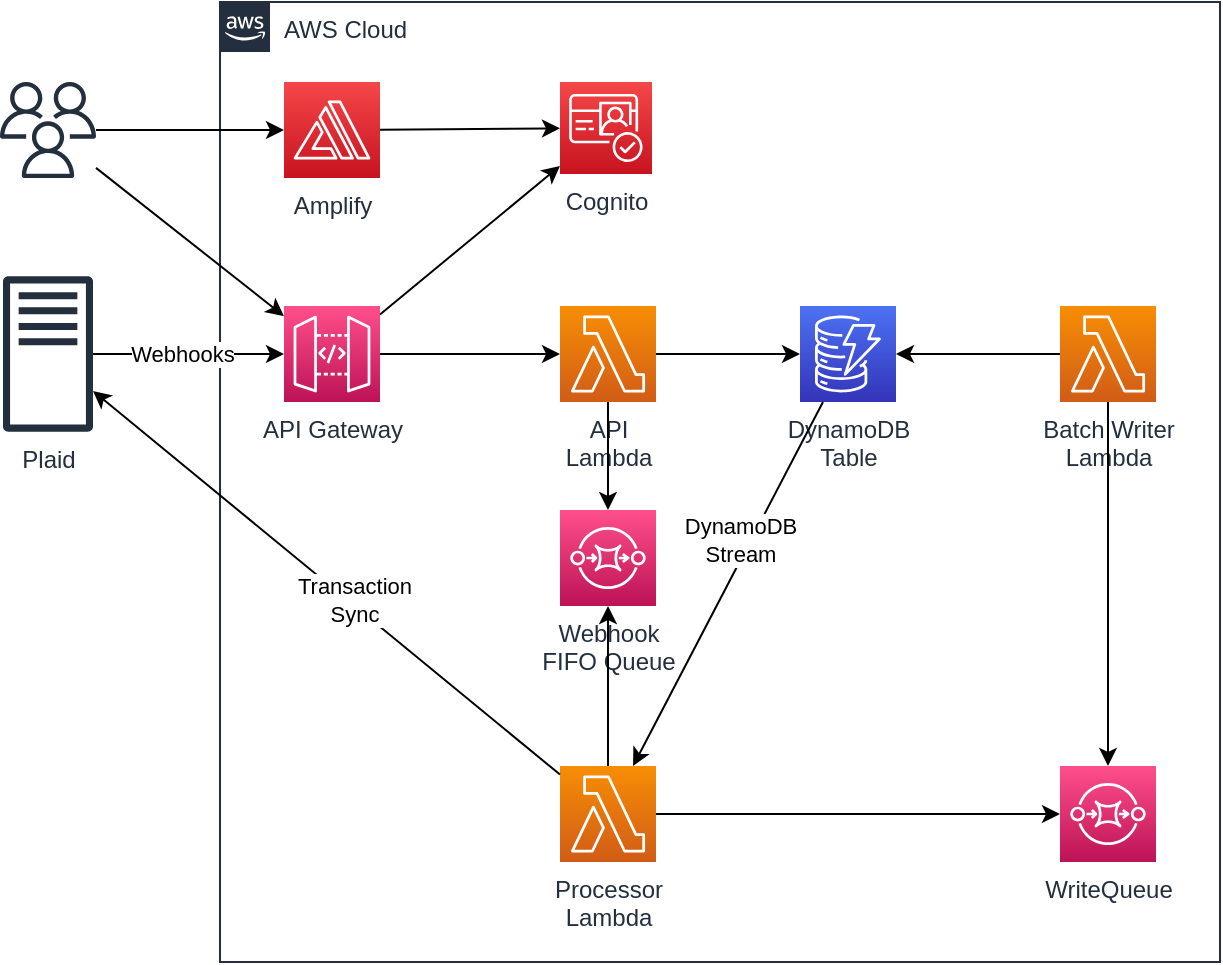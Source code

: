<mxfile version="20.3.0" type="device"><diagram id="weHFbAt-MFsiWYyqv1ls" name="Page-1"><mxGraphModel dx="946" dy="613" grid="1" gridSize="10" guides="1" tooltips="1" connect="1" arrows="1" fold="1" page="1" pageScale="1" pageWidth="850" pageHeight="1100" math="0" shadow="0"><root><mxCell id="0"/><mxCell id="1" parent="0"/><mxCell id="Vl-18V88oe4k-mx42HuV-1" value="AWS Cloud" style="points=[[0,0],[0.25,0],[0.5,0],[0.75,0],[1,0],[1,0.25],[1,0.5],[1,0.75],[1,1],[0.75,1],[0.5,1],[0.25,1],[0,1],[0,0.75],[0,0.5],[0,0.25]];outlineConnect=0;gradientColor=none;html=1;whiteSpace=wrap;fontSize=12;fontStyle=0;container=1;pointerEvents=0;collapsible=0;recursiveResize=0;shape=mxgraph.aws4.group;grIcon=mxgraph.aws4.group_aws_cloud_alt;strokeColor=#232F3E;fillColor=none;verticalAlign=top;align=left;spacingLeft=30;fontColor=#232F3E;dashed=0;" parent="1" vertex="1"><mxGeometry x="280" y="90" width="500" height="480" as="geometry"/></mxCell><mxCell id="Vl-18V88oe4k-mx42HuV-9" value="" style="edgeStyle=none;rounded=0;orthogonalLoop=1;jettySize=auto;html=1;" parent="Vl-18V88oe4k-mx42HuV-1" source="Vl-18V88oe4k-mx42HuV-2" target="Vl-18V88oe4k-mx42HuV-3" edge="1"><mxGeometry relative="1" as="geometry"><mxPoint x="161" y="-54" as="targetPoint"/></mxGeometry></mxCell><mxCell id="enIi0RpotqnDbMexE-SW-9" value="" style="edgeStyle=none;rounded=0;orthogonalLoop=1;jettySize=auto;html=1;" edge="1" parent="Vl-18V88oe4k-mx42HuV-1" source="Vl-18V88oe4k-mx42HuV-2" target="enIi0RpotqnDbMexE-SW-7"><mxGeometry relative="1" as="geometry"/></mxCell><mxCell id="Vl-18V88oe4k-mx42HuV-2" value="API Gateway" style="sketch=0;points=[[0,0,0],[0.25,0,0],[0.5,0,0],[0.75,0,0],[1,0,0],[0,1,0],[0.25,1,0],[0.5,1,0],[0.75,1,0],[1,1,0],[0,0.25,0],[0,0.5,0],[0,0.75,0],[1,0.25,0],[1,0.5,0],[1,0.75,0]];outlineConnect=0;fontColor=#232F3E;gradientColor=#FF4F8B;gradientDirection=north;fillColor=#BC1356;strokeColor=#ffffff;dashed=0;verticalLabelPosition=bottom;verticalAlign=top;align=center;html=1;fontSize=12;fontStyle=0;aspect=fixed;shape=mxgraph.aws4.resourceIcon;resIcon=mxgraph.aws4.api_gateway;" parent="Vl-18V88oe4k-mx42HuV-1" vertex="1"><mxGeometry x="32" y="152" width="48" height="48" as="geometry"/></mxCell><mxCell id="Vl-18V88oe4k-mx42HuV-3" value="API&lt;br&gt;Lambda" style="sketch=0;points=[[0,0,0],[0.25,0,0],[0.5,0,0],[0.75,0,0],[1,0,0],[0,1,0],[0.25,1,0],[0.5,1,0],[0.75,1,0],[1,1,0],[0,0.25,0],[0,0.5,0],[0,0.75,0],[1,0.25,0],[1,0.5,0],[1,0.75,0]];outlineConnect=0;fontColor=#232F3E;gradientColor=#F78E04;gradientDirection=north;fillColor=#D05C17;strokeColor=#ffffff;dashed=0;verticalLabelPosition=bottom;verticalAlign=top;align=center;html=1;fontSize=12;fontStyle=0;aspect=fixed;shape=mxgraph.aws4.resourceIcon;resIcon=mxgraph.aws4.lambda;" parent="Vl-18V88oe4k-mx42HuV-1" vertex="1"><mxGeometry x="170" y="152" width="48" height="48" as="geometry"/></mxCell><mxCell id="enIi0RpotqnDbMexE-SW-8" value="" style="edgeStyle=none;rounded=0;orthogonalLoop=1;jettySize=auto;html=1;" edge="1" parent="Vl-18V88oe4k-mx42HuV-1" source="enIi0RpotqnDbMexE-SW-4" target="enIi0RpotqnDbMexE-SW-7"><mxGeometry relative="1" as="geometry"/></mxCell><mxCell id="enIi0RpotqnDbMexE-SW-4" value="Amplify" style="sketch=0;points=[[0,0,0],[0.25,0,0],[0.5,0,0],[0.75,0,0],[1,0,0],[0,1,0],[0.25,1,0],[0.5,1,0],[0.75,1,0],[1,1,0],[0,0.25,0],[0,0.5,0],[0,0.75,0],[1,0.25,0],[1,0.5,0],[1,0.75,0]];outlineConnect=0;fontColor=#232F3E;gradientColor=#F54749;gradientDirection=north;fillColor=#C7131F;strokeColor=#ffffff;dashed=0;verticalLabelPosition=bottom;verticalAlign=top;align=center;html=1;fontSize=12;fontStyle=0;aspect=fixed;shape=mxgraph.aws4.resourceIcon;resIcon=mxgraph.aws4.amplify;" vertex="1" parent="Vl-18V88oe4k-mx42HuV-1"><mxGeometry x="32" y="40" width="48" height="48" as="geometry"/></mxCell><mxCell id="enIi0RpotqnDbMexE-SW-7" value="Cognito" style="sketch=0;points=[[0,0,0],[0.25,0,0],[0.5,0,0],[0.75,0,0],[1,0,0],[0,1,0],[0.25,1,0],[0.5,1,0],[0.75,1,0],[1,1,0],[0,0.25,0],[0,0.5,0],[0,0.75,0],[1,0.25,0],[1,0.5,0],[1,0.75,0]];outlineConnect=0;fontColor=#232F3E;gradientColor=#F54749;gradientDirection=north;fillColor=#C7131F;strokeColor=#ffffff;dashed=0;verticalLabelPosition=bottom;verticalAlign=top;align=center;html=1;fontSize=12;fontStyle=0;aspect=fixed;shape=mxgraph.aws4.resourceIcon;resIcon=mxgraph.aws4.cognito;" vertex="1" parent="Vl-18V88oe4k-mx42HuV-1"><mxGeometry x="170" y="40" width="46" height="46" as="geometry"/></mxCell><mxCell id="Vl-18V88oe4k-mx42HuV-15" value="Processor&lt;br&gt;Lambda" style="sketch=0;points=[[0,0,0],[0.25,0,0],[0.5,0,0],[0.75,0,0],[1,0,0],[0,1,0],[0.25,1,0],[0.5,1,0],[0.75,1,0],[1,1,0],[0,0.25,0],[0,0.5,0],[0,0.75,0],[1,0.25,0],[1,0.5,0],[1,0.75,0]];outlineConnect=0;fontColor=#232F3E;gradientColor=#F78E04;gradientDirection=north;fillColor=#D05C17;strokeColor=#ffffff;dashed=0;verticalLabelPosition=bottom;verticalAlign=top;align=center;html=1;fontSize=12;fontStyle=0;aspect=fixed;shape=mxgraph.aws4.resourceIcon;resIcon=mxgraph.aws4.lambda;" parent="Vl-18V88oe4k-mx42HuV-1" vertex="1"><mxGeometry x="170" y="382" width="48" height="48" as="geometry"/></mxCell><mxCell id="Vl-18V88oe4k-mx42HuV-11" value="Webhook&lt;br&gt;FIFO Queue" style="sketch=0;points=[[0,0,0],[0.25,0,0],[0.5,0,0],[0.75,0,0],[1,0,0],[0,1,0],[0.25,1,0],[0.5,1,0],[0.75,1,0],[1,1,0],[0,0.25,0],[0,0.5,0],[0,0.75,0],[1,0.25,0],[1,0.5,0],[1,0.75,0]];outlineConnect=0;fontColor=#232F3E;gradientColor=#FF4F8B;gradientDirection=north;fillColor=#BC1356;strokeColor=#ffffff;dashed=0;verticalLabelPosition=bottom;verticalAlign=top;align=center;html=1;fontSize=12;fontStyle=0;aspect=fixed;shape=mxgraph.aws4.resourceIcon;resIcon=mxgraph.aws4.sqs;" parent="Vl-18V88oe4k-mx42HuV-1" vertex="1"><mxGeometry x="170" y="254" width="48" height="48" as="geometry"/></mxCell><mxCell id="Vl-18V88oe4k-mx42HuV-24" value="" style="edgeStyle=none;rounded=0;orthogonalLoop=1;jettySize=auto;html=1;" parent="Vl-18V88oe4k-mx42HuV-1" source="Vl-18V88oe4k-mx42HuV-15" target="Vl-18V88oe4k-mx42HuV-11" edge="1"><mxGeometry relative="1" as="geometry"><mxPoint x="408.724" y="-90" as="sourcePoint"/></mxGeometry></mxCell><mxCell id="Vl-18V88oe4k-mx42HuV-12" value="" style="edgeStyle=none;rounded=0;orthogonalLoop=1;jettySize=auto;html=1;" parent="Vl-18V88oe4k-mx42HuV-1" source="Vl-18V88oe4k-mx42HuV-3" target="Vl-18V88oe4k-mx42HuV-11" edge="1"><mxGeometry relative="1" as="geometry"><mxPoint x="307" y="50" as="sourcePoint"/></mxGeometry></mxCell><mxCell id="Vl-18V88oe4k-mx42HuV-13" value="DynamoDB&lt;br&gt;Table" style="sketch=0;points=[[0,0,0],[0.25,0,0],[0.5,0,0],[0.75,0,0],[1,0,0],[0,1,0],[0.25,1,0],[0.5,1,0],[0.75,1,0],[1,1,0],[0,0.25,0],[0,0.5,0],[0,0.75,0],[1,0.25,0],[1,0.5,0],[1,0.75,0]];outlineConnect=0;fontColor=#232F3E;gradientColor=#4D72F3;gradientDirection=north;fillColor=#3334B9;strokeColor=#ffffff;dashed=0;verticalLabelPosition=bottom;verticalAlign=top;align=center;html=1;fontSize=12;fontStyle=0;aspect=fixed;shape=mxgraph.aws4.resourceIcon;resIcon=mxgraph.aws4.dynamodb;" parent="Vl-18V88oe4k-mx42HuV-1" vertex="1"><mxGeometry x="290" y="152" width="48" height="48" as="geometry"/></mxCell><mxCell id="Vl-18V88oe4k-mx42HuV-14" value="" style="edgeStyle=none;rounded=0;orthogonalLoop=1;jettySize=auto;html=1;" parent="Vl-18V88oe4k-mx42HuV-1" source="Vl-18V88oe4k-mx42HuV-3" target="Vl-18V88oe4k-mx42HuV-13" edge="1"><mxGeometry relative="1" as="geometry"/></mxCell><mxCell id="Vl-18V88oe4k-mx42HuV-19" value="" style="edgeStyle=none;rounded=0;orthogonalLoop=1;jettySize=auto;html=1;" parent="Vl-18V88oe4k-mx42HuV-1" source="Vl-18V88oe4k-mx42HuV-13" target="Vl-18V88oe4k-mx42HuV-15" edge="1"><mxGeometry relative="1" as="geometry"/></mxCell><mxCell id="LB6H4UBMtabR8wISnh6A-1" value="DynamoDB&lt;br&gt;Stream" style="edgeLabel;html=1;align=center;verticalAlign=middle;resizable=0;points=[];" parent="Vl-18V88oe4k-mx42HuV-19" vertex="1" connectable="0"><mxGeometry x="-0.121" y="-1" relative="1" as="geometry"><mxPoint x="1" y="-11" as="offset"/></mxGeometry></mxCell><mxCell id="Vl-18V88oe4k-mx42HuV-27" value="Batch Writer&lt;br&gt;Lambda" style="sketch=0;points=[[0,0,0],[0.25,0,0],[0.5,0,0],[0.75,0,0],[1,0,0],[0,1,0],[0.25,1,0],[0.5,1,0],[0.75,1,0],[1,1,0],[0,0.25,0],[0,0.5,0],[0,0.75,0],[1,0.25,0],[1,0.5,0],[1,0.75,0]];outlineConnect=0;fontColor=#232F3E;gradientColor=#F78E04;gradientDirection=north;fillColor=#D05C17;strokeColor=#ffffff;dashed=0;verticalLabelPosition=bottom;verticalAlign=top;align=center;html=1;fontSize=12;fontStyle=0;aspect=fixed;shape=mxgraph.aws4.resourceIcon;resIcon=mxgraph.aws4.lambda;" parent="Vl-18V88oe4k-mx42HuV-1" vertex="1"><mxGeometry x="420" y="152" width="48" height="48" as="geometry"/></mxCell><mxCell id="Vl-18V88oe4k-mx42HuV-29" value="" style="edgeStyle=orthogonalEdgeStyle;rounded=0;orthogonalLoop=1;jettySize=auto;html=1;" parent="Vl-18V88oe4k-mx42HuV-1" source="Vl-18V88oe4k-mx42HuV-27" target="Vl-18V88oe4k-mx42HuV-13" edge="1"><mxGeometry relative="1" as="geometry"/></mxCell><mxCell id="Vl-18V88oe4k-mx42HuV-20" value="WriteQueue" style="sketch=0;points=[[0,0,0],[0.25,0,0],[0.5,0,0],[0.75,0,0],[1,0,0],[0,1,0],[0.25,1,0],[0.5,1,0],[0.75,1,0],[1,1,0],[0,0.25,0],[0,0.5,0],[0,0.75,0],[1,0.25,0],[1,0.5,0],[1,0.75,0]];outlineConnect=0;fontColor=#232F3E;gradientColor=#FF4F8B;gradientDirection=north;fillColor=#BC1356;strokeColor=#ffffff;dashed=0;verticalLabelPosition=bottom;verticalAlign=top;align=center;html=1;fontSize=12;fontStyle=0;aspect=fixed;shape=mxgraph.aws4.resourceIcon;resIcon=mxgraph.aws4.sqs;" parent="Vl-18V88oe4k-mx42HuV-1" vertex="1"><mxGeometry x="420" y="382" width="48" height="48" as="geometry"/></mxCell><mxCell id="Vl-18V88oe4k-mx42HuV-28" value="" style="edgeStyle=orthogonalEdgeStyle;rounded=0;orthogonalLoop=1;jettySize=auto;html=1;" parent="Vl-18V88oe4k-mx42HuV-1" source="Vl-18V88oe4k-mx42HuV-27" target="Vl-18V88oe4k-mx42HuV-20" edge="1"><mxGeometry relative="1" as="geometry"><mxPoint x="120" y="382" as="sourcePoint"/></mxGeometry></mxCell><mxCell id="Vl-18V88oe4k-mx42HuV-22" value="" style="edgeStyle=none;rounded=0;orthogonalLoop=1;jettySize=auto;html=1;" parent="Vl-18V88oe4k-mx42HuV-1" source="Vl-18V88oe4k-mx42HuV-15" target="Vl-18V88oe4k-mx42HuV-20" edge="1"><mxGeometry relative="1" as="geometry"/></mxCell><mxCell id="Vl-18V88oe4k-mx42HuV-35" value="" style="edgeStyle=none;rounded=0;orthogonalLoop=1;jettySize=auto;html=1;" parent="1" source="Vl-18V88oe4k-mx42HuV-30" target="Vl-18V88oe4k-mx42HuV-2" edge="1"><mxGeometry relative="1" as="geometry"><mxPoint x="108" y="151" as="targetPoint"/></mxGeometry></mxCell><mxCell id="Vl-18V88oe4k-mx42HuV-36" value="Webhooks" style="edgeLabel;html=1;align=center;verticalAlign=middle;resizable=0;points=[];" parent="Vl-18V88oe4k-mx42HuV-35" vertex="1" connectable="0"><mxGeometry x="0.117" y="-3" relative="1" as="geometry"><mxPoint x="-9" y="-3" as="offset"/></mxGeometry></mxCell><mxCell id="Vl-18V88oe4k-mx42HuV-30" value="Plaid" style="sketch=0;outlineConnect=0;fontColor=#232F3E;gradientColor=none;fillColor=#232F3D;strokeColor=none;dashed=0;verticalLabelPosition=bottom;verticalAlign=top;align=center;html=1;fontSize=12;fontStyle=0;aspect=fixed;pointerEvents=1;shape=mxgraph.aws4.traditional_server;" parent="1" vertex="1"><mxGeometry x="171.5" y="227" width="45" height="78" as="geometry"/></mxCell><mxCell id="Vl-18V88oe4k-mx42HuV-32" value="" style="rounded=0;orthogonalLoop=1;jettySize=auto;html=1;" parent="1" source="Vl-18V88oe4k-mx42HuV-15" target="Vl-18V88oe4k-mx42HuV-30" edge="1"><mxGeometry relative="1" as="geometry"><mxPoint x="671" y="246" as="targetPoint"/></mxGeometry></mxCell><mxCell id="Vl-18V88oe4k-mx42HuV-33" value="Transaction&lt;br&gt;Sync" style="edgeLabel;html=1;align=center;verticalAlign=middle;resizable=0;points=[];" parent="Vl-18V88oe4k-mx42HuV-32" vertex="1" connectable="0"><mxGeometry x="0.044" relative="1" as="geometry"><mxPoint x="18" y="12" as="offset"/></mxGeometry></mxCell><mxCell id="enIi0RpotqnDbMexE-SW-3" value="" style="rounded=0;orthogonalLoop=1;jettySize=auto;html=1;" edge="1" parent="1" source="enIi0RpotqnDbMexE-SW-1" target="Vl-18V88oe4k-mx42HuV-2"><mxGeometry relative="1" as="geometry"><mxPoint x="258" y="154" as="targetPoint"/></mxGeometry></mxCell><mxCell id="enIi0RpotqnDbMexE-SW-6" value="" style="edgeStyle=none;rounded=0;orthogonalLoop=1;jettySize=auto;html=1;" edge="1" parent="1" source="enIi0RpotqnDbMexE-SW-1" target="enIi0RpotqnDbMexE-SW-4"><mxGeometry relative="1" as="geometry"><mxPoint x="258" y="106" as="targetPoint"/></mxGeometry></mxCell><mxCell id="enIi0RpotqnDbMexE-SW-1" value="" style="sketch=0;outlineConnect=0;fontColor=#232F3E;gradientColor=none;fillColor=#232F3D;strokeColor=none;dashed=0;verticalLabelPosition=bottom;verticalAlign=top;align=center;html=1;fontSize=12;fontStyle=0;aspect=fixed;pointerEvents=1;shape=mxgraph.aws4.users;" vertex="1" parent="1"><mxGeometry x="170" y="130" width="48" height="48" as="geometry"/></mxCell></root></mxGraphModel></diagram></mxfile>